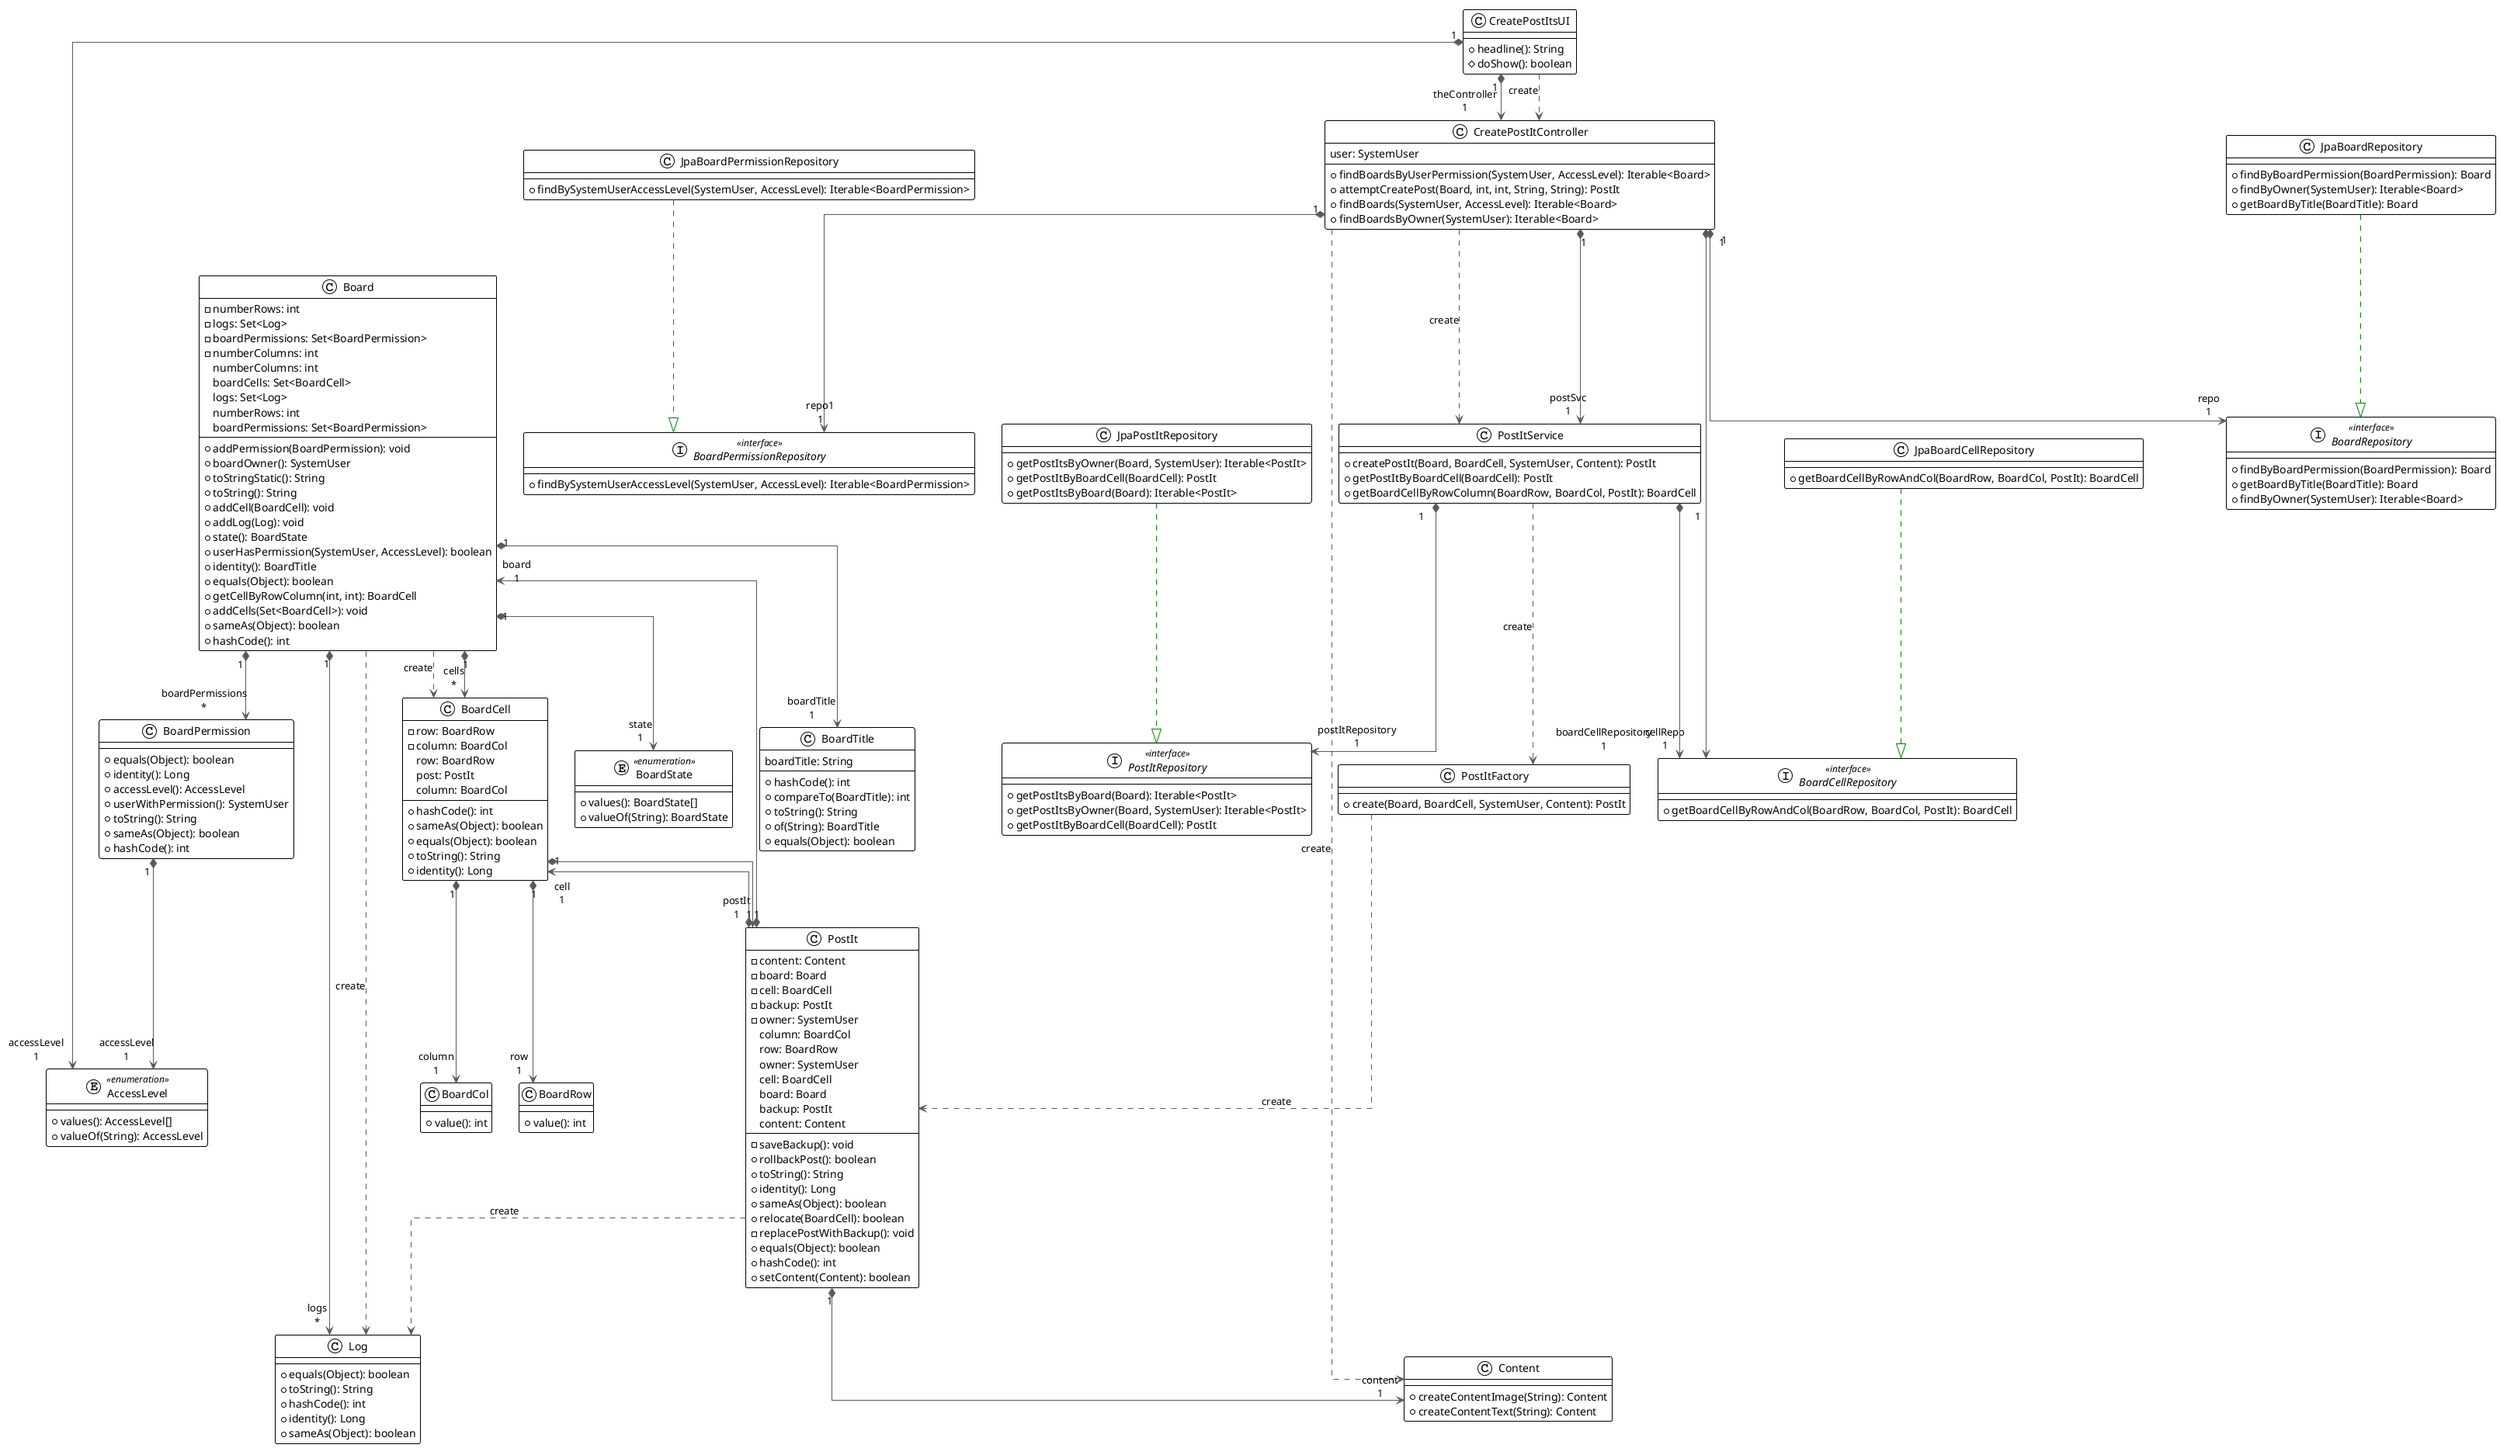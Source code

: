 @startuml

!theme plain
top to bottom direction
skinparam linetype ortho

enum AccessLevel << enumeration >> {
  + values(): AccessLevel[]
  + valueOf(String): AccessLevel
}
class Board {
  - numberRows: int
  - logs: Set<Log>
  - boardPermissions: Set<BoardPermission>
  - numberColumns: int
  + addPermission(BoardPermission): void
  + boardOwner(): SystemUser
  + toStringStatic(): String
  + toString(): String
  + addCell(BoardCell): void
  + addLog(Log): void
  + state(): BoardState
  + userHasPermission(SystemUser, AccessLevel): boolean
  + identity(): BoardTitle
  + equals(Object): boolean
  + getCellByRowColumn(int, int): BoardCell
  + addCells(Set<BoardCell>): void
  + sameAs(Object): boolean
  + hashCode(): int
   numberColumns: int
   boardCells: Set<BoardCell>
   logs: Set<Log>
   numberRows: int
   boardPermissions: Set<BoardPermission>
}
class BoardCell {
  - row: BoardRow
  - column: BoardCol
  + hashCode(): int
  + sameAs(Object): boolean
  + equals(Object): boolean
  + toString(): String
  + identity(): Long
   row: BoardRow
   post: PostIt
   column: BoardCol
}
interface BoardCellRepository << interface >> {
  + getBoardCellByRowAndCol(BoardRow, BoardCol, PostIt): BoardCell
}
class BoardCol {
  + value(): int
}
class BoardPermission {
  + equals(Object): boolean
  + identity(): Long
  + accessLevel(): AccessLevel
  + userWithPermission(): SystemUser
  + toString(): String
  + sameAs(Object): boolean
  + hashCode(): int
}
interface BoardPermissionRepository << interface >> {
  + findBySystemUserAccessLevel(SystemUser, AccessLevel): Iterable<BoardPermission>
}
interface BoardRepository << interface >> {
  + findByBoardPermission(BoardPermission): Board
  + getBoardByTitle(BoardTitle): Board
  + findByOwner(SystemUser): Iterable<Board>
}
class BoardRow {
  + value(): int
}
enum BoardState << enumeration >> {
  + values(): BoardState[]
  + valueOf(String): BoardState
}
class BoardTitle {
  + hashCode(): int
  + compareTo(BoardTitle): int
  + toString(): String
  + of(String): BoardTitle
  + equals(Object): boolean
   boardTitle: String
}
class Content {
  + createContentImage(String): Content
  + createContentText(String): Content
}
class CreatePostItController {
  + findBoardsByUserPermission(SystemUser, AccessLevel): Iterable<Board>
  + attemptCreatePost(Board, int, int, String, String): PostIt
  + findBoards(SystemUser, AccessLevel): Iterable<Board>
  + findBoardsByOwner(SystemUser): Iterable<Board>
   user: SystemUser
}
class CreatePostItsUI {
  + headline(): String
  # doShow(): boolean
}
class JpaBoardCellRepository {
  + getBoardCellByRowAndCol(BoardRow, BoardCol, PostIt): BoardCell
}
class JpaBoardPermissionRepository {
  + findBySystemUserAccessLevel(SystemUser, AccessLevel): Iterable<BoardPermission>
}
class JpaBoardRepository {
  + findByBoardPermission(BoardPermission): Board
  + findByOwner(SystemUser): Iterable<Board>
  + getBoardByTitle(BoardTitle): Board
}
class JpaPostItRepository {
  + getPostItsByOwner(Board, SystemUser): Iterable<PostIt>
  + getPostItByBoardCell(BoardCell): PostIt
  + getPostItsByBoard(Board): Iterable<PostIt>
}
class Log {
  + equals(Object): boolean
  + toString(): String
  + hashCode(): int
  + identity(): Long
  + sameAs(Object): boolean
}
class PostIt {
  - content: Content
  - board: Board
  - cell: BoardCell
  - backup: PostIt
  - owner: SystemUser
  - saveBackup(): void
  + rollbackPost(): boolean
  + toString(): String
  + identity(): Long
  + sameAs(Object): boolean
  + relocate(BoardCell): boolean
  - replacePostWithBackup(): void
  + equals(Object): boolean
  + hashCode(): int
  + setContent(Content): boolean
   column: BoardCol
   row: BoardRow
   owner: SystemUser
   cell: BoardCell
   board: Board
   backup: PostIt
   content: Content
}
class PostItFactory {
  + create(Board, BoardCell, SystemUser, Content): PostIt
}
interface PostItRepository << interface >> {
  + getPostItsByBoard(Board): Iterable<PostIt>
  + getPostItsByOwner(Board, SystemUser): Iterable<PostIt>
  + getPostItByBoardCell(BoardCell): PostIt
}
class PostItService {
  + createPostIt(Board, BoardCell, SystemUser, Content): PostIt
  + getPostItByBoardCell(BoardCell): PostIt
  + getBoardCellByRowColumn(BoardRow, BoardCol, PostIt): BoardCell
}

Board                         -[#595959,dashed]->  BoardCell                    : "«create»"
Board                        "1" *-[#595959,plain]-> "cells\n*" BoardCell                    
Board                        "1" *-[#595959,plain]-> "boardPermissions\n*" BoardPermission              
Board                        "1" *-[#595959,plain]-> "state\n1" BoardState                   
Board                        "1" *-[#595959,plain]-> "boardTitle\n1" BoardTitle                   
Board                        "1" *-[#595959,plain]-> "logs\n*" Log                          
Board                         -[#595959,dashed]->  Log                          : "«create»"
BoardCell                    "1" *-[#595959,plain]-> "column\n1" BoardCol                     
BoardCell                    "1" *-[#595959,plain]-> "row\n1" BoardRow                     
BoardCell                    "1" *-[#595959,plain]-> "postIt\n1" PostIt                       
BoardPermission              "1" *-[#595959,plain]-> "accessLevel\n1" AccessLevel                  
CreatePostItController       "1" *-[#595959,plain]-> "cellRepo\n1" BoardCellRepository          
CreatePostItController       "1" *-[#595959,plain]-> "repo1\n1" BoardPermissionRepository    
CreatePostItController       "1" *-[#595959,plain]-> "repo\n1" BoardRepository              
CreatePostItController        -[#595959,dashed]->  Content                      : "«create»"
CreatePostItController        -[#595959,dashed]->  PostItService                : "«create»"
CreatePostItController       "1" *-[#595959,plain]-> "postSvc\n1" PostItService                
CreatePostItsUI              "1" *-[#595959,plain]-> "accessLevel\n1" AccessLevel                  
CreatePostItsUI              "1" *-[#595959,plain]-> "theController\n1" CreatePostItController       
CreatePostItsUI               -[#595959,dashed]->  CreatePostItController       : "«create»"
JpaBoardCellRepository        -[#008200,dashed]-^  BoardCellRepository          
JpaBoardPermissionRepository  -[#008200,dashed]-^  BoardPermissionRepository    
JpaBoardRepository            -[#008200,dashed]-^  BoardRepository
JpaPostItRepository           -[#008200,dashed]-^  PostItRepository
PostIt                       "1" *-[#595959,plain]-> "board\n1" Board                        
PostIt                       "1" *-[#595959,plain]-> "cell\n1" BoardCell                    
PostIt                       "1" *-[#595959,plain]-> "content\n1" Content                      
PostIt                        -[#595959,dashed]->  Log                          : "«create»"
PostItFactory                 -[#595959,dashed]->  PostIt                       : "«create»"
PostItService                "1" *-[#595959,plain]-> "boardCellRepository\n1" BoardCellRepository          
PostItService                 -[#595959,dashed]->  PostItFactory                : "«create»"
PostItService                "1" *-[#595959,plain]-> "postItRepository\n1" PostItRepository             
@enduml
